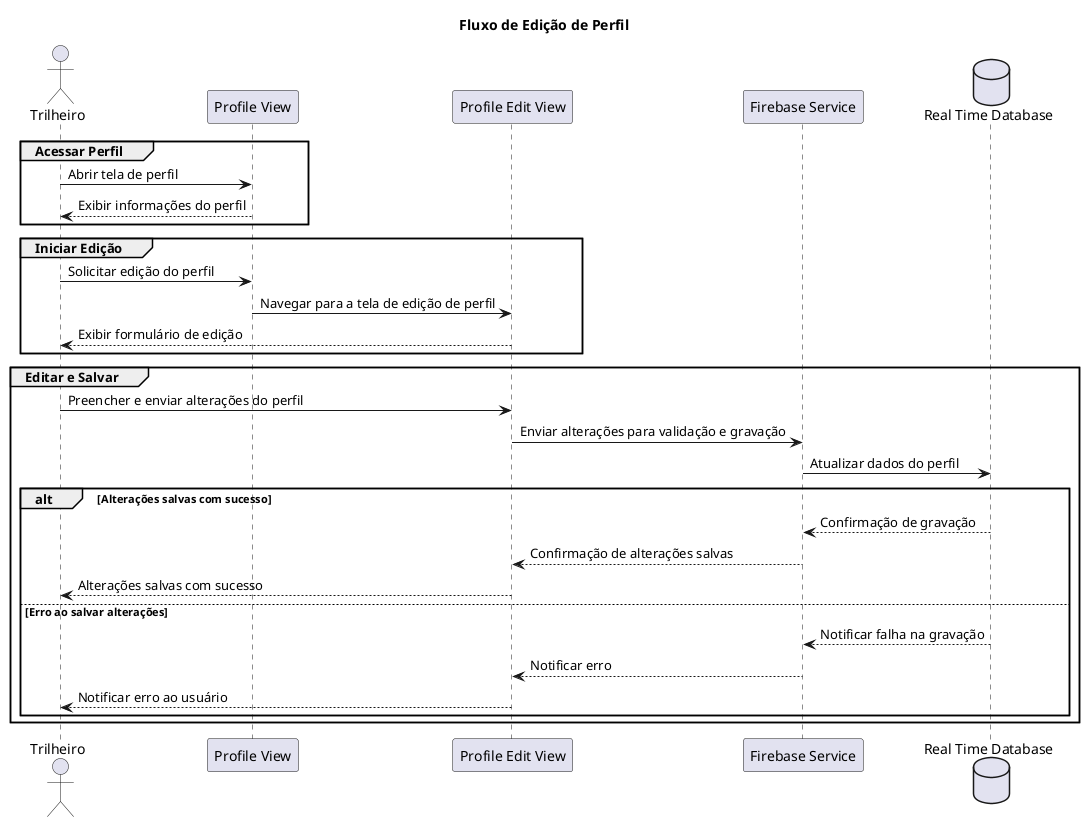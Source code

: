 @startuml pe_na_pedra_sequence_diagram_15

title Fluxo de Edição de Perfil

actor Trilheiro as tr

participant "Profile View" as pv
participant "Profile Edit View" as pev
participant "Firebase Service" as firebase
database "Real Time Database" as realTimeDatabase

group Acessar Perfil
    tr -> pv: Abrir tela de perfil
    pv --> tr: Exibir informações do perfil
end

group Iniciar Edição
    tr -> pv: Solicitar edição do perfil
    pv -> pev: Navegar para a tela de edição de perfil
    pev --> tr: Exibir formulário de edição
end

group Editar e Salvar
    tr -> pev: Preencher e enviar alterações do perfil
    pev -> firebase: Enviar alterações para validação e gravação
    firebase -> realTimeDatabase: Atualizar dados do perfil
    alt Alterações salvas com sucesso
        realTimeDatabase --> firebase: Confirmação de gravação
        firebase --> pev: Confirmação de alterações salvas
        pev --> tr: Alterações salvas com sucesso
    else Erro ao salvar alterações
        realTimeDatabase --> firebase: Notificar falha na gravação
        firebase --> pev: Notificar erro
        pev --> tr: Notificar erro ao usuário
    end
end

@enduml
